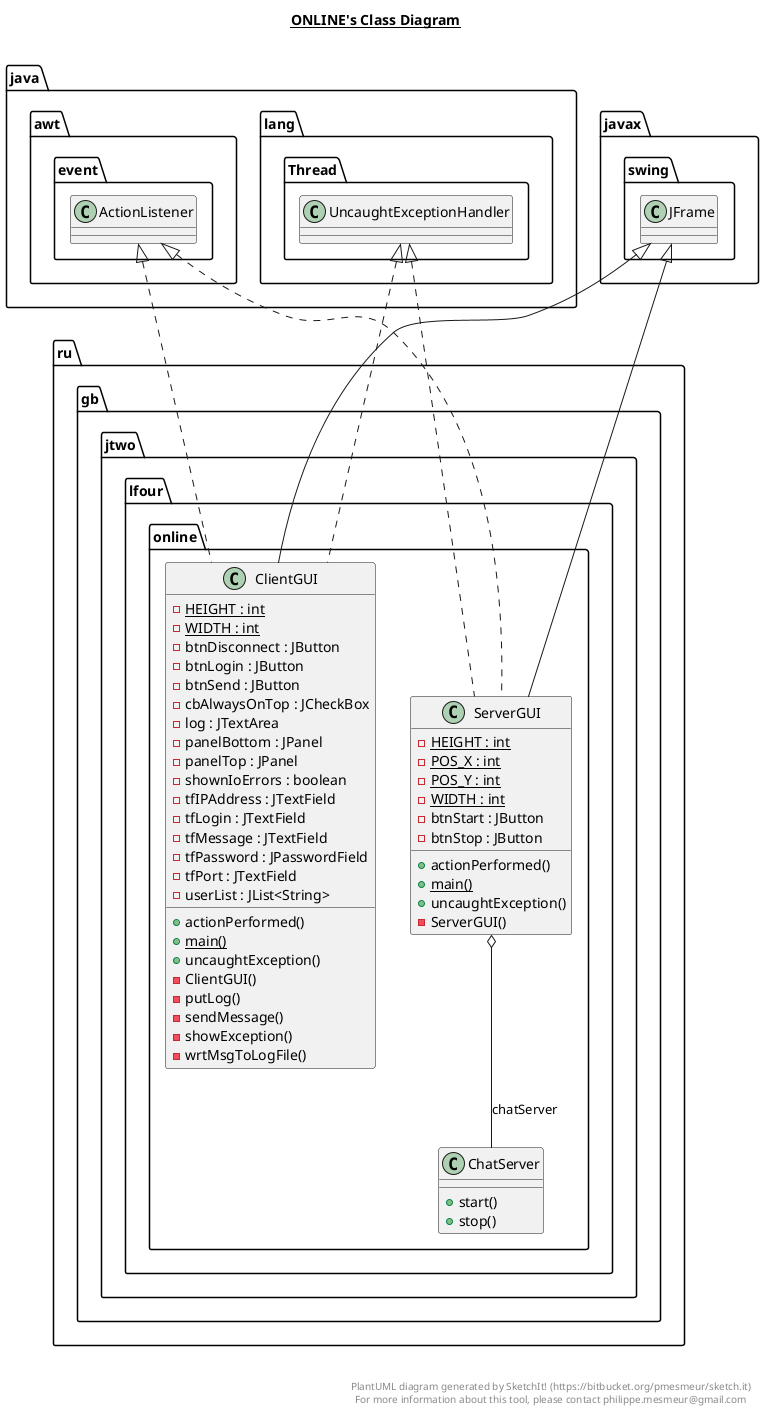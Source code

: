 @startuml

title __ONLINE's Class Diagram__\n

  namespace ru.gb.jtwo.lfour.online {
    class ru.gb.jtwo.lfour.online.ChatServer {
        + start()
        + stop()
    }
  }
  

  namespace ru.gb.jtwo.lfour.online {
    class ru.gb.jtwo.lfour.online.ClientGUI {
        {static} - HEIGHT : int
        {static} - WIDTH : int
        - btnDisconnect : JButton
        - btnLogin : JButton
        - btnSend : JButton
        - cbAlwaysOnTop : JCheckBox
        - log : JTextArea
        - panelBottom : JPanel
        - panelTop : JPanel
        - shownIoErrors : boolean
        - tfIPAddress : JTextField
        - tfLogin : JTextField
        - tfMessage : JTextField
        - tfPassword : JPasswordField
        - tfPort : JTextField
        - userList : JList<String>
        + actionPerformed()
        {static} + main()
        + uncaughtException()
        - ClientGUI()
        - putLog()
        - sendMessage()
        - showException()
        - wrtMsgToLogFile()
    }
  }
  

  namespace ru.gb.jtwo.lfour.online {
    class ru.gb.jtwo.lfour.online.ServerGUI {
        {static} - HEIGHT : int
        {static} - POS_X : int
        {static} - POS_Y : int
        {static} - WIDTH : int
        - btnStart : JButton
        - btnStop : JButton
        + actionPerformed()
        {static} + main()
        + uncaughtException()
        - ServerGUI()
    }
  }
  

  ru.gb.jtwo.lfour.online.ClientGUI .up.|> java.awt.event.ActionListener
  ru.gb.jtwo.lfour.online.ClientGUI .up.|> java.lang.Thread.UncaughtExceptionHandler
  ru.gb.jtwo.lfour.online.ClientGUI -up-|> javax.swing.JFrame
  ru.gb.jtwo.lfour.online.ServerGUI .up.|> java.awt.event.ActionListener
  ru.gb.jtwo.lfour.online.ServerGUI .up.|> java.lang.Thread.UncaughtExceptionHandler
  ru.gb.jtwo.lfour.online.ServerGUI -up-|> javax.swing.JFrame
  ru.gb.jtwo.lfour.online.ServerGUI o-- ru.gb.jtwo.lfour.online.ChatServer : chatServer


right footer


PlantUML diagram generated by SketchIt! (https://bitbucket.org/pmesmeur/sketch.it)
For more information about this tool, please contact philippe.mesmeur@gmail.com
endfooter

@enduml
